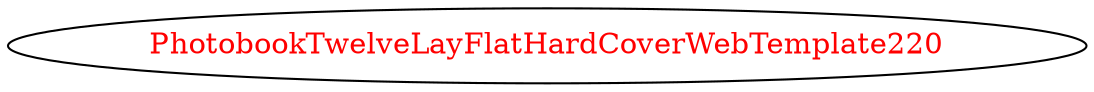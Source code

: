 digraph dependencyGraph {
 concentrate=true;
 ranksep="2.0";
 rankdir="LR"; 
 splines="ortho";
"PhotobookTwelveLayFlatHardCoverWebTemplate220" [fontcolor="red"];
}